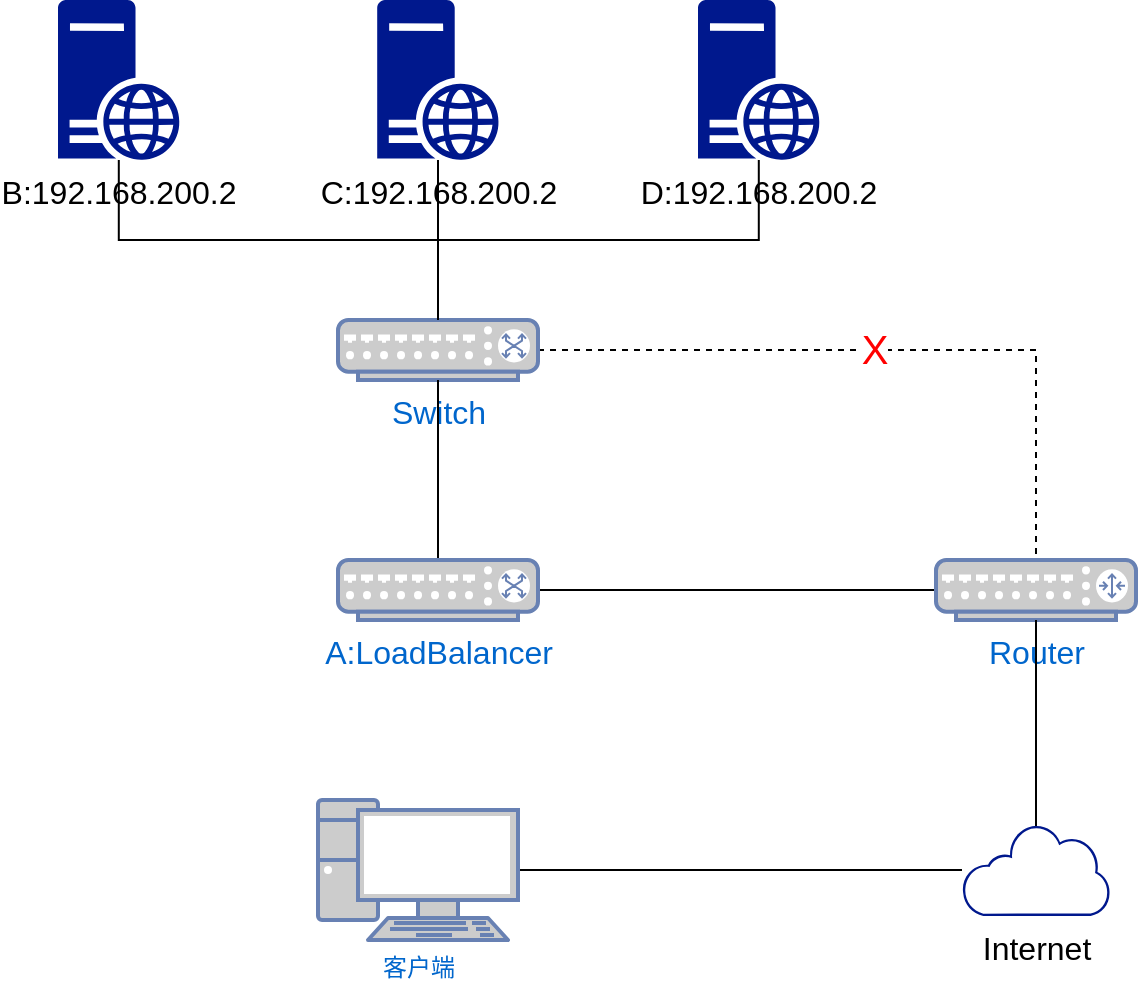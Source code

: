<mxfile version="14.5.1" type="device" pages="2"><diagram id="8HdPPavlg0hs8LvCiRic" name="Page-1"><mxGraphModel dx="1422" dy="822" grid="1" gridSize="10" guides="1" tooltips="1" connect="1" arrows="1" fold="1" page="1" pageScale="1" pageWidth="827" pageHeight="1169" math="0" shadow="0"><root><mxCell id="0"/><mxCell id="1" parent="0"/><mxCell id="NYnvCQ0tgd6bcbu8gkrN-19" style="edgeStyle=orthogonalEdgeStyle;rounded=0;orthogonalLoop=1;jettySize=auto;html=1;exitX=0;exitY=0.5;exitDx=0;exitDy=0;exitPerimeter=0;entryX=1;entryY=0.5;entryDx=0;entryDy=0;entryPerimeter=0;endArrow=none;endFill=0;" edge="1" parent="1" source="NYnvCQ0tgd6bcbu8gkrN-1" target="NYnvCQ0tgd6bcbu8gkrN-9"><mxGeometry relative="1" as="geometry"/></mxCell><mxCell id="NYnvCQ0tgd6bcbu8gkrN-1" value="&lt;font style=&quot;font-size: 16px&quot;&gt;Router&lt;/font&gt;" style="fontColor=#0066CC;verticalAlign=top;verticalLabelPosition=bottom;labelPosition=center;align=center;html=1;outlineConnect=0;fillColor=#CCCCCC;strokeColor=#6881B3;gradientColor=none;gradientDirection=north;strokeWidth=2;shape=mxgraph.networks.router;" vertex="1" parent="1"><mxGeometry x="479" y="400" width="100" height="30" as="geometry"/></mxCell><mxCell id="NYnvCQ0tgd6bcbu8gkrN-20" style="edgeStyle=orthogonalEdgeStyle;rounded=0;orthogonalLoop=1;jettySize=auto;html=1;exitX=1;exitY=0.5;exitDx=0;exitDy=0;exitPerimeter=0;endArrow=none;endFill=0;dashed=1;" edge="1" parent="1" source="NYnvCQ0tgd6bcbu8gkrN-2" target="NYnvCQ0tgd6bcbu8gkrN-1"><mxGeometry relative="1" as="geometry"/></mxCell><mxCell id="NYnvCQ0tgd6bcbu8gkrN-21" value="&lt;font style=&quot;font-size: 20px&quot; color=&quot;#ff0000&quot;&gt;X&lt;/font&gt;" style="edgeLabel;html=1;align=center;verticalAlign=middle;resizable=0;points=[];" vertex="1" connectable="0" parent="NYnvCQ0tgd6bcbu8gkrN-20"><mxGeometry x="-0.051" y="1" relative="1" as="geometry"><mxPoint as="offset"/></mxGeometry></mxCell><mxCell id="NYnvCQ0tgd6bcbu8gkrN-2" value="&lt;font style=&quot;font-size: 16px&quot;&gt;Switch&lt;/font&gt;" style="fontColor=#0066CC;verticalAlign=top;verticalLabelPosition=bottom;labelPosition=center;align=center;html=1;outlineConnect=0;fillColor=#CCCCCC;strokeColor=#6881B3;gradientColor=none;gradientDirection=north;strokeWidth=2;shape=mxgraph.networks.switch;" vertex="1" parent="1"><mxGeometry x="180" y="280" width="100" height="30" as="geometry"/></mxCell><mxCell id="NYnvCQ0tgd6bcbu8gkrN-12" style="edgeStyle=orthogonalEdgeStyle;rounded=0;orthogonalLoop=1;jettySize=auto;html=1;endArrow=none;endFill=0;entryX=0.5;entryY=0;entryDx=0;entryDy=0;entryPerimeter=0;" edge="1" parent="1" source="NYnvCQ0tgd6bcbu8gkrN-6" target="NYnvCQ0tgd6bcbu8gkrN-2"><mxGeometry relative="1" as="geometry"><Array as="points"><mxPoint x="70" y="240"/><mxPoint x="230" y="240"/></Array></mxGeometry></mxCell><mxCell id="NYnvCQ0tgd6bcbu8gkrN-6" value="&lt;font style=&quot;font-size: 16px&quot;&gt;B:192.168.200.2&lt;/font&gt;" style="aspect=fixed;pointerEvents=1;shadow=0;dashed=0;html=1;strokeColor=none;labelPosition=center;verticalLabelPosition=bottom;verticalAlign=top;align=center;fillColor=#00188D;shape=mxgraph.mscae.enterprise.web_server" vertex="1" parent="1"><mxGeometry x="40" y="120" width="60.8" height="80" as="geometry"/></mxCell><mxCell id="NYnvCQ0tgd6bcbu8gkrN-17" style="edgeStyle=orthogonalEdgeStyle;rounded=0;orthogonalLoop=1;jettySize=auto;html=1;exitX=1;exitY=0.5;exitDx=0;exitDy=0;exitPerimeter=0;endArrow=none;endFill=0;" edge="1" parent="1" source="NYnvCQ0tgd6bcbu8gkrN-7" target="NYnvCQ0tgd6bcbu8gkrN-8"><mxGeometry relative="1" as="geometry"/></mxCell><mxCell id="NYnvCQ0tgd6bcbu8gkrN-7" value="客户端" style="fontColor=#0066CC;verticalAlign=top;verticalLabelPosition=bottom;labelPosition=center;align=center;html=1;outlineConnect=0;fillColor=#CCCCCC;strokeColor=#6881B3;gradientColor=none;gradientDirection=north;strokeWidth=2;shape=mxgraph.networks.pc;" vertex="1" parent="1"><mxGeometry x="170" y="520" width="100" height="70" as="geometry"/></mxCell><mxCell id="NYnvCQ0tgd6bcbu8gkrN-18" style="edgeStyle=orthogonalEdgeStyle;rounded=0;orthogonalLoop=1;jettySize=auto;html=1;exitX=0.5;exitY=0.02;exitDx=0;exitDy=0;exitPerimeter=0;entryX=0.5;entryY=1;entryDx=0;entryDy=0;entryPerimeter=0;endArrow=none;endFill=0;" edge="1" parent="1" source="NYnvCQ0tgd6bcbu8gkrN-8" target="NYnvCQ0tgd6bcbu8gkrN-1"><mxGeometry relative="1" as="geometry"/></mxCell><mxCell id="NYnvCQ0tgd6bcbu8gkrN-8" value="&lt;font style=&quot;font-size: 16px&quot;&gt;Internet&lt;/font&gt;" style="aspect=fixed;pointerEvents=1;shadow=0;dashed=0;html=1;strokeColor=none;labelPosition=center;verticalLabelPosition=bottom;verticalAlign=top;align=center;fillColor=#00188D;shape=mxgraph.mscae.enterprise.internet_hollow" vertex="1" parent="1"><mxGeometry x="492" y="532.06" width="74" height="45.88" as="geometry"/></mxCell><mxCell id="NYnvCQ0tgd6bcbu8gkrN-16" style="edgeStyle=orthogonalEdgeStyle;rounded=0;orthogonalLoop=1;jettySize=auto;html=1;exitX=0.5;exitY=0;exitDx=0;exitDy=0;exitPerimeter=0;endArrow=none;endFill=0;" edge="1" parent="1" source="NYnvCQ0tgd6bcbu8gkrN-9" target="NYnvCQ0tgd6bcbu8gkrN-2"><mxGeometry relative="1" as="geometry"/></mxCell><mxCell id="NYnvCQ0tgd6bcbu8gkrN-9" value="&lt;font style=&quot;font-size: 16px&quot;&gt;A:LoadBalancer&lt;/font&gt;" style="fontColor=#0066CC;verticalAlign=top;verticalLabelPosition=bottom;labelPosition=center;align=center;html=1;outlineConnect=0;fillColor=#CCCCCC;strokeColor=#6881B3;gradientColor=none;gradientDirection=north;strokeWidth=2;shape=mxgraph.networks.switch;" vertex="1" parent="1"><mxGeometry x="180" y="400" width="100" height="30" as="geometry"/></mxCell><mxCell id="NYnvCQ0tgd6bcbu8gkrN-14" style="edgeStyle=orthogonalEdgeStyle;rounded=0;orthogonalLoop=1;jettySize=auto;html=1;exitX=0.5;exitY=1;exitDx=0;exitDy=0;exitPerimeter=0;entryX=0.5;entryY=0;entryDx=0;entryDy=0;entryPerimeter=0;endArrow=none;endFill=0;" edge="1" parent="1" source="NYnvCQ0tgd6bcbu8gkrN-10" target="NYnvCQ0tgd6bcbu8gkrN-2"><mxGeometry relative="1" as="geometry"/></mxCell><mxCell id="NYnvCQ0tgd6bcbu8gkrN-10" value="&lt;font style=&quot;font-size: 16px&quot;&gt;C:192.168.200.2&lt;/font&gt;" style="aspect=fixed;pointerEvents=1;shadow=0;dashed=0;html=1;strokeColor=none;labelPosition=center;verticalLabelPosition=bottom;verticalAlign=top;align=center;fillColor=#00188D;shape=mxgraph.mscae.enterprise.web_server" vertex="1" parent="1"><mxGeometry x="199.6" y="120" width="60.8" height="80" as="geometry"/></mxCell><mxCell id="NYnvCQ0tgd6bcbu8gkrN-15" style="edgeStyle=orthogonalEdgeStyle;rounded=0;orthogonalLoop=1;jettySize=auto;html=1;exitX=0.5;exitY=1;exitDx=0;exitDy=0;exitPerimeter=0;entryX=0.5;entryY=0;entryDx=0;entryDy=0;entryPerimeter=0;endArrow=none;endFill=0;" edge="1" parent="1" source="NYnvCQ0tgd6bcbu8gkrN-11" target="NYnvCQ0tgd6bcbu8gkrN-2"><mxGeometry relative="1" as="geometry"/></mxCell><mxCell id="NYnvCQ0tgd6bcbu8gkrN-11" value="&lt;font style=&quot;font-size: 16px&quot;&gt;D:192.168.200.2&lt;/font&gt;" style="aspect=fixed;pointerEvents=1;shadow=0;dashed=0;html=1;strokeColor=none;labelPosition=center;verticalLabelPosition=bottom;verticalAlign=top;align=center;fillColor=#00188D;shape=mxgraph.mscae.enterprise.web_server" vertex="1" parent="1"><mxGeometry x="360" y="120" width="60.8" height="80" as="geometry"/></mxCell></root></mxGraphModel></diagram><diagram id="crHt-swPYKfcKGnYNPq5" name="第 2 页"><mxGraphModel dx="1422" dy="822" grid="1" gridSize="10" guides="1" tooltips="1" connect="1" arrows="1" fold="1" page="1" pageScale="1" pageWidth="827" pageHeight="1169" math="0" shadow="0"><root><mxCell id="T5KF9lZ8wXRwyCFCctCO-0"/><mxCell id="T5KF9lZ8wXRwyCFCctCO-1" parent="T5KF9lZ8wXRwyCFCctCO-0"/><mxCell id="13xHsEMfmc_WxX5S5Gzp-0" value="&lt;font style=&quot;font-size: 16px&quot;&gt;1.SYN&lt;/font&gt;" style="rounded=0;orthogonalLoop=1;jettySize=auto;html=1;exitX=0.05;exitY=0.05;exitDx=0;exitDy=0;exitPerimeter=0;endArrow=classic;endFill=1;" edge="1" parent="T5KF9lZ8wXRwyCFCctCO-1"><mxGeometry relative="1" as="geometry"><mxPoint x="560" y="260" as="sourcePoint"/><mxPoint x="320" y="380" as="targetPoint"/></mxGeometry></mxCell><mxCell id="13xHsEMfmc_WxX5S5Gzp-1" value="&lt;font style=&quot;font-size: 16px&quot;&gt;Router&lt;/font&gt;" style="fontColor=#0066CC;verticalAlign=top;verticalLabelPosition=bottom;labelPosition=center;align=center;html=1;outlineConnect=0;fillColor=#CCCCCC;strokeColor=#6881B3;gradientColor=none;gradientDirection=north;strokeWidth=2;shape=mxgraph.networks.router;" vertex="1" parent="T5KF9lZ8wXRwyCFCctCO-1"><mxGeometry x="563.6" y="240" width="100" height="30" as="geometry"/></mxCell><mxCell id="13xHsEMfmc_WxX5S5Gzp-5" style="edgeStyle=orthogonalEdgeStyle;rounded=0;orthogonalLoop=1;jettySize=auto;html=1;endArrow=none;endFill=0;startArrow=classic;startFill=1;" edge="1" parent="T5KF9lZ8wXRwyCFCctCO-1" source="13xHsEMfmc_WxX5S5Gzp-6" target="13xHsEMfmc_WxX5S5Gzp-12"><mxGeometry relative="1" as="geometry"><Array as="points"><mxPoint x="269.6" y="230"/><mxPoint x="269.6" y="230"/></Array><mxPoint x="429.6" y="280" as="targetPoint"/></mxGeometry></mxCell><mxCell id="13xHsEMfmc_WxX5S5Gzp-19" value="&lt;font style=&quot;font-size: 16px&quot;&gt;4.ACK&lt;/font&gt;" style="edgeLabel;html=1;align=center;verticalAlign=middle;resizable=0;points=[];" vertex="1" connectable="0" parent="13xHsEMfmc_WxX5S5Gzp-5"><mxGeometry x="-0.114" relative="1" as="geometry"><mxPoint as="offset"/></mxGeometry></mxCell><mxCell id="13xHsEMfmc_WxX5S5Gzp-6" value="&lt;font style=&quot;font-size: 16px&quot;&gt;B:192.168.200.2&lt;/font&gt;" style="aspect=fixed;pointerEvents=1;shadow=0;dashed=0;html=1;strokeColor=none;labelPosition=center;verticalLabelPosition=bottom;verticalAlign=top;align=center;fillColor=#00188D;shape=mxgraph.mscae.enterprise.web_server" vertex="1" parent="T5KF9lZ8wXRwyCFCctCO-1"><mxGeometry x="239.6" y="120" width="60.8" height="80" as="geometry"/></mxCell><mxCell id="13xHsEMfmc_WxX5S5Gzp-12" value="&lt;font style=&quot;font-size: 16px&quot;&gt;A:LoadBalancer&lt;/font&gt;" style="fontColor=#0066CC;verticalAlign=top;verticalLabelPosition=bottom;labelPosition=center;align=center;html=1;outlineConnect=0;fillColor=#CCCCCC;strokeColor=#6881B3;gradientColor=none;gradientDirection=north;strokeWidth=2;shape=mxgraph.networks.switch;" vertex="1" parent="T5KF9lZ8wXRwyCFCctCO-1"><mxGeometry x="220" y="410" width="100" height="30" as="geometry"/></mxCell><mxCell id="13xHsEMfmc_WxX5S5Gzp-17" value="&lt;font style=&quot;font-size: 16px&quot;&gt;2.SYN ACK&lt;/font&gt;" style="rounded=0;orthogonalLoop=1;jettySize=auto;html=1;endArrow=classic;endFill=1;" edge="1" parent="T5KF9lZ8wXRwyCFCctCO-1"><mxGeometry relative="1" as="geometry"><mxPoint x="320.4" y="420" as="sourcePoint"/><mxPoint x="560" y="300" as="targetPoint"/></mxGeometry></mxCell><mxCell id="13xHsEMfmc_WxX5S5Gzp-18" value="&lt;font style=&quot;font-size: 16px&quot;&gt;3.ACK&lt;/font&gt;" style="rounded=0;orthogonalLoop=1;jettySize=auto;html=1;exitX=0.05;exitY=0.05;exitDx=0;exitDy=0;exitPerimeter=0;endArrow=classic;endFill=1;" edge="1" parent="T5KF9lZ8wXRwyCFCctCO-1"><mxGeometry relative="1" as="geometry"><mxPoint x="560.4" y="340" as="sourcePoint"/><mxPoint x="320.4" y="460" as="targetPoint"/></mxGeometry></mxCell><mxCell id="13xHsEMfmc_WxX5S5Gzp-20" value="&lt;font style=&quot;font-size: 16px&quot;&gt;6.RST&lt;/font&gt;" style="rounded=0;orthogonalLoop=1;jettySize=auto;html=1;endArrow=classic;endFill=1;" edge="1" parent="T5KF9lZ8wXRwyCFCctCO-1"><mxGeometry relative="1" as="geometry"><mxPoint x="559.6" y="200" as="sourcePoint"/><mxPoint x="319.6" y="120" as="targetPoint"/></mxGeometry></mxCell><mxCell id="13xHsEMfmc_WxX5S5Gzp-21" value="&lt;font style=&quot;font-size: 16px&quot;&gt;5.SYN ACK&lt;/font&gt;" style="rounded=0;orthogonalLoop=1;jettySize=auto;html=1;endArrow=classic;endFill=1;" edge="1" parent="T5KF9lZ8wXRwyCFCctCO-1"><mxGeometry relative="1" as="geometry"><mxPoint x="319.6" y="160" as="sourcePoint"/><mxPoint x="559.6" y="240" as="targetPoint"/></mxGeometry></mxCell></root></mxGraphModel></diagram></mxfile>
